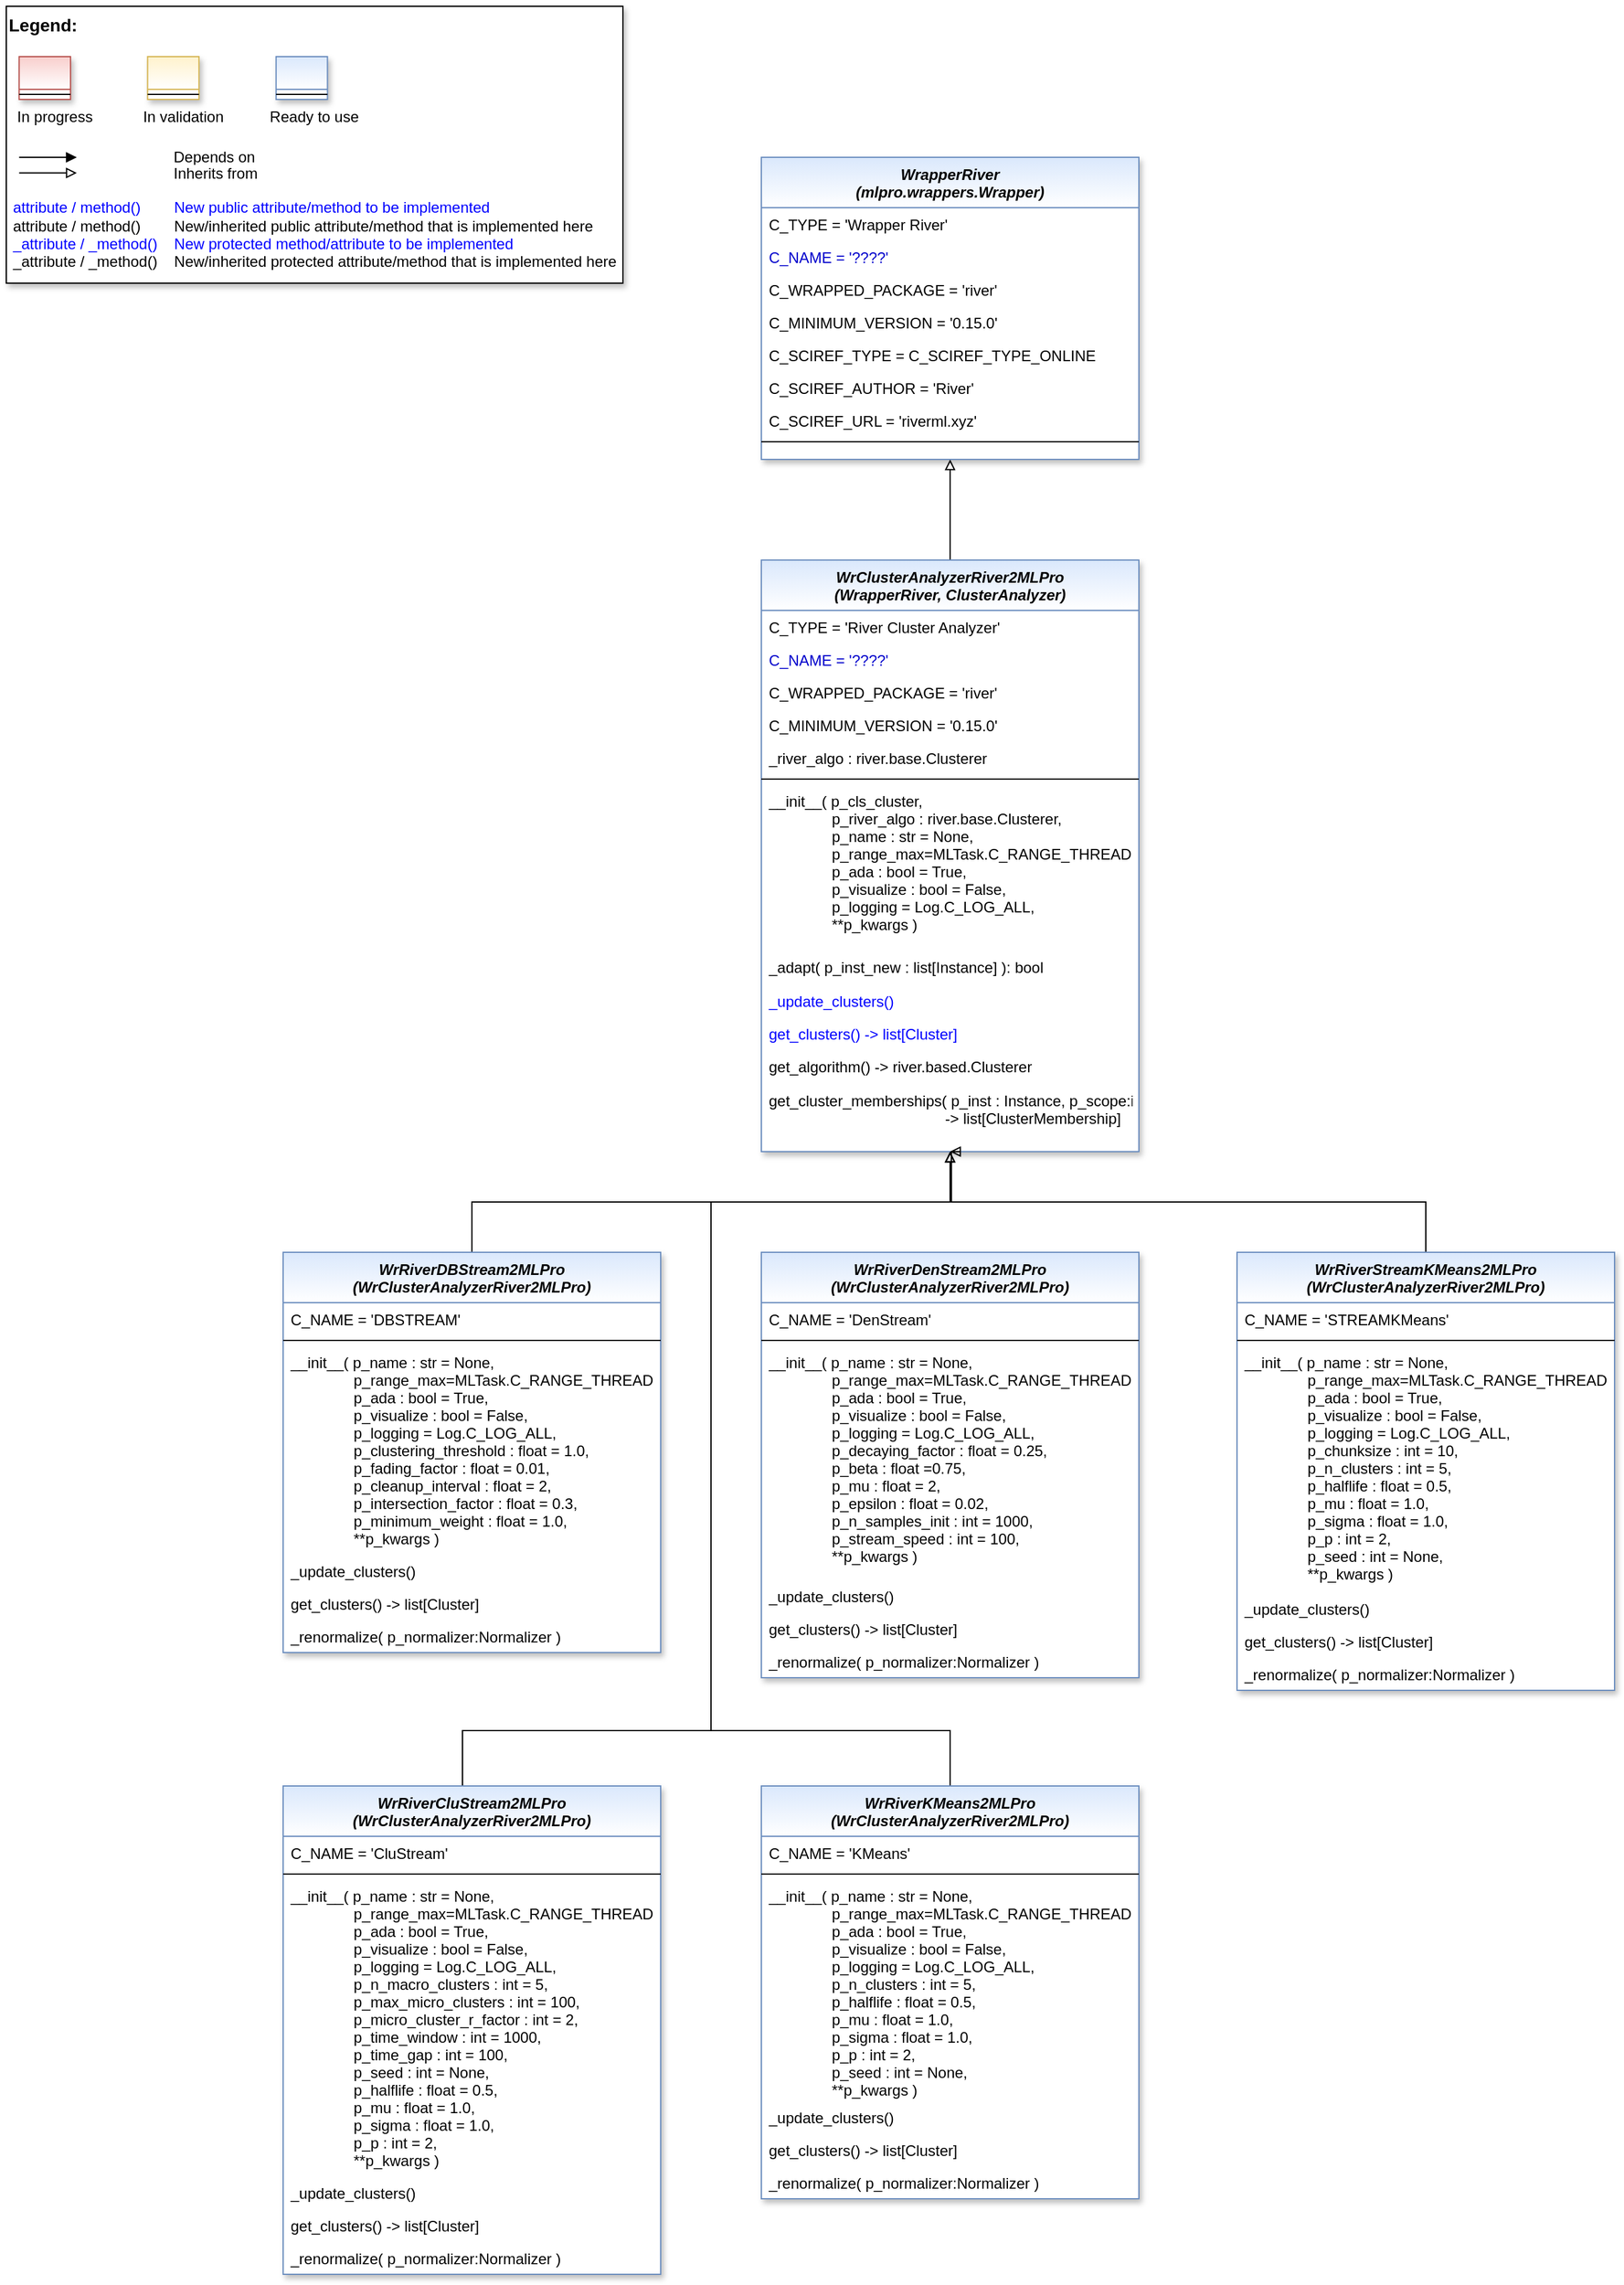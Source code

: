 <mxfile version="21.6.1" type="device">
  <diagram id="C5RBs43oDa-KdzZeNtuy" name="Page-1">
    <mxGraphModel dx="909" dy="683" grid="1" gridSize="10" guides="1" tooltips="1" connect="1" arrows="1" fold="1" page="1" pageScale="1" pageWidth="2336" pageHeight="1654" math="0" shadow="0">
      <root>
        <mxCell id="WIyWlLk6GJQsqaUBKTNV-0" />
        <mxCell id="WIyWlLk6GJQsqaUBKTNV-1" parent="WIyWlLk6GJQsqaUBKTNV-0" />
        <mxCell id="fcJVb3HREh7NScvAmxeq-0" value="" style="group" parent="WIyWlLk6GJQsqaUBKTNV-1" vertex="1" connectable="0">
          <mxGeometry x="40" y="40" width="490" height="220" as="geometry" />
        </mxCell>
        <mxCell id="fcJVb3HREh7NScvAmxeq-1" value="&lt;font color=&quot;#000000&quot; size=&quot;1&quot;&gt;&lt;b style=&quot;font-size: 14px&quot;&gt;Legend:&lt;br&gt;&lt;/b&gt;&lt;/font&gt;&lt;br&gt;&lt;br&gt;&lt;br&gt;&lt;font color=&quot;#0000ff&quot; style=&quot;font-size: 6px&quot;&gt;&lt;br&gt;&lt;/font&gt;&lt;span style=&quot;color: rgb(0 , 0 , 0)&quot;&gt;&lt;font style=&quot;font-size: 4px&quot;&gt;&amp;nbsp; &amp;nbsp;&lt;/font&gt;&amp;nbsp;In progress&amp;nbsp; &amp;nbsp; &amp;nbsp; &amp;nbsp; &amp;nbsp; &amp;nbsp; In validation&amp;nbsp; &amp;nbsp; &amp;nbsp; &amp;nbsp; &amp;nbsp; &amp;nbsp;Ready to use&lt;/span&gt;&lt;font color=&quot;#000000&quot;&gt;&amp;nbsp;&lt;br&gt;&lt;/font&gt;&lt;font color=&quot;#0000ff&quot;&gt;&lt;br&gt;&lt;br&gt;&lt;br&gt;&lt;br&gt;&amp;nbsp;attribute / method()&amp;nbsp; &amp;nbsp; &amp;nbsp; &amp;nbsp; New public attribute/method to be implemented&lt;/font&gt;&lt;br&gt;&lt;font color=&quot;#000000&quot;&gt;&amp;nbsp;&lt;/font&gt;&lt;font color=&quot;#000000&quot;&gt;attribute / method()&lt;span&gt; &lt;/span&gt;&amp;nbsp; &amp;nbsp; &amp;nbsp; &amp;nbsp;New/inherited public attribute/method that is implemented here&lt;br&gt;&lt;/font&gt;&lt;font color=&quot;#0000ff&quot;&gt;&amp;nbsp;_attribute /&amp;nbsp;&lt;/font&gt;&lt;font color=&quot;#0000ff&quot;&gt;_method()&amp;nbsp; &amp;nbsp; New protected method/attribute to be implemented&lt;/font&gt;&lt;br&gt;&lt;font color=&quot;#000000&quot;&gt;&amp;nbsp;_attribute / _method()&amp;nbsp; &amp;nbsp; New/inherited protected attribute/method that is implemented here&lt;br&gt;&lt;/font&gt;&lt;font color=&quot;#000000&quot;&gt;&lt;br&gt;&lt;br&gt;&lt;br&gt;&lt;br&gt;&lt;br&gt;&lt;/font&gt;" style="text;html=1;align=left;verticalAlign=top;whiteSpace=wrap;rounded=0;fontColor=#006600;strokeColor=#000000;shadow=1;fillColor=#ffffff;" parent="fcJVb3HREh7NScvAmxeq-0" vertex="1">
          <mxGeometry width="490.0" height="220" as="geometry" />
        </mxCell>
        <mxCell id="fcJVb3HREh7NScvAmxeq-2" value="Depends on" style="endArrow=block;html=1;labelPosition=right;verticalLabelPosition=middle;align=left;verticalAlign=middle;endFill=1;fontSize=12;" parent="fcJVb3HREh7NScvAmxeq-0" edge="1">
          <mxGeometry x="-1623.125" y="-2180" width="51.042" height="50" as="geometry">
            <mxPoint x="10.208" y="120.003" as="sourcePoint" />
            <mxPoint x="55.991" y="120.003" as="targetPoint" />
            <mxPoint x="98" as="offset" />
            <Array as="points">
              <mxPoint x="30.625" y="120" />
            </Array>
          </mxGeometry>
        </mxCell>
        <mxCell id="fcJVb3HREh7NScvAmxeq-3" value="Inherits from" style="endArrow=block;html=1;labelPosition=right;verticalLabelPosition=middle;align=left;verticalAlign=middle;endFill=0;fontSize=12;" parent="fcJVb3HREh7NScvAmxeq-0" edge="1">
          <mxGeometry x="-1623.125" y="-2180" width="51.042" height="50" as="geometry">
            <mxPoint x="10.208" y="132.385" as="sourcePoint" />
            <mxPoint x="55.991" y="132.385" as="targetPoint" />
            <mxPoint x="98" y="1" as="offset" />
          </mxGeometry>
        </mxCell>
        <mxCell id="fcJVb3HREh7NScvAmxeq-4" value="" style="swimlane;fontStyle=3;align=center;verticalAlign=top;childLayout=stackLayout;horizontal=1;startSize=26;horizontalStack=0;resizeParent=1;resizeLast=0;collapsible=1;marginBottom=0;rounded=0;shadow=1;strokeWidth=1;fillColor=#f8cecc;strokeColor=#b85450;gradientColor=#ffffff;swimlaneFillColor=#ffffff;" parent="fcJVb3HREh7NScvAmxeq-0" vertex="1">
          <mxGeometry x="10.208" y="40" width="40.833" height="34" as="geometry">
            <mxRectangle x="230" y="140" width="160" height="26" as="alternateBounds" />
          </mxGeometry>
        </mxCell>
        <mxCell id="fcJVb3HREh7NScvAmxeq-5" value="" style="line;html=1;strokeWidth=1;align=left;verticalAlign=middle;spacingTop=-1;spacingLeft=3;spacingRight=3;rotatable=0;labelPosition=right;points=[];portConstraint=eastwest;" parent="fcJVb3HREh7NScvAmxeq-4" vertex="1">
          <mxGeometry y="26" width="40.833" height="8" as="geometry" />
        </mxCell>
        <mxCell id="fcJVb3HREh7NScvAmxeq-6" value="" style="swimlane;fontStyle=3;align=center;verticalAlign=top;childLayout=stackLayout;horizontal=1;startSize=26;horizontalStack=0;resizeParent=1;resizeLast=0;collapsible=1;marginBottom=0;rounded=0;shadow=1;strokeWidth=1;fillColor=#fff2cc;strokeColor=#d6b656;gradientColor=#ffffff;swimlaneFillColor=#ffffff;" parent="fcJVb3HREh7NScvAmxeq-0" vertex="1">
          <mxGeometry x="112.292" y="40" width="40.833" height="34" as="geometry">
            <mxRectangle x="230" y="140" width="160" height="26" as="alternateBounds" />
          </mxGeometry>
        </mxCell>
        <mxCell id="fcJVb3HREh7NScvAmxeq-7" value="" style="line;html=1;strokeWidth=1;align=left;verticalAlign=middle;spacingTop=-1;spacingLeft=3;spacingRight=3;rotatable=0;labelPosition=right;points=[];portConstraint=eastwest;" parent="fcJVb3HREh7NScvAmxeq-6" vertex="1">
          <mxGeometry y="26" width="40.833" height="8" as="geometry" />
        </mxCell>
        <mxCell id="fcJVb3HREh7NScvAmxeq-8" value="" style="swimlane;fontStyle=3;align=center;verticalAlign=top;childLayout=stackLayout;horizontal=1;startSize=26;horizontalStack=0;resizeParent=1;resizeLast=0;collapsible=1;marginBottom=0;rounded=0;shadow=1;strokeWidth=1;fillColor=#dae8fc;strokeColor=#6c8ebf;gradientColor=#ffffff;swimlaneFillColor=#ffffff;" parent="fcJVb3HREh7NScvAmxeq-0" vertex="1">
          <mxGeometry x="214.375" y="40" width="40.833" height="34" as="geometry">
            <mxRectangle x="230" y="140" width="160" height="26" as="alternateBounds" />
          </mxGeometry>
        </mxCell>
        <mxCell id="fcJVb3HREh7NScvAmxeq-9" value="" style="line;html=1;strokeWidth=1;align=left;verticalAlign=middle;spacingTop=-1;spacingLeft=3;spacingRight=3;rotatable=0;labelPosition=right;points=[];portConstraint=eastwest;" parent="fcJVb3HREh7NScvAmxeq-8" vertex="1">
          <mxGeometry y="26" width="40.833" height="8" as="geometry" />
        </mxCell>
        <mxCell id="VDMMJ-z0x7ORgm26gUp9-1" style="edgeStyle=orthogonalEdgeStyle;rounded=0;orthogonalLoop=1;jettySize=auto;html=1;exitX=0.475;exitY=0;exitDx=0;exitDy=0;exitPerimeter=0;endArrow=block;endFill=0;" edge="1" parent="WIyWlLk6GJQsqaUBKTNV-1" source="fdyP1tWBDfPf_pqGQ-dC-91">
          <mxGeometry relative="1" as="geometry">
            <mxPoint x="790" y="950" as="targetPoint" />
            <Array as="points">
              <mxPoint x="403" y="1410" />
              <mxPoint x="600" y="1410" />
              <mxPoint x="600" y="990" />
              <mxPoint x="790" y="990" />
            </Array>
          </mxGeometry>
        </mxCell>
        <mxCell id="fdyP1tWBDfPf_pqGQ-dC-91" value="WrRiverCluStream2MLPro&#xa;(WrClusterAnalyzerRiver2MLPro)" style="swimlane;fontStyle=3;align=center;verticalAlign=top;childLayout=stackLayout;horizontal=1;startSize=40;horizontalStack=0;resizeParent=1;resizeLast=0;collapsible=1;marginBottom=0;rounded=0;shadow=1;strokeWidth=1;fillColor=#dae8fc;strokeColor=#6c8ebf;swimlaneFillColor=#ffffff;gradientColor=#FFFFFF;" parent="WIyWlLk6GJQsqaUBKTNV-1" vertex="1">
          <mxGeometry x="260" y="1454" width="300" height="388" as="geometry">
            <mxRectangle x="230" y="140" width="160" height="26" as="alternateBounds" />
          </mxGeometry>
        </mxCell>
        <mxCell id="ha-FynVWbeqEeqbahRzi-0" value="C_NAME = &#39;CluStream&#39;" style="text;align=left;verticalAlign=top;spacingLeft=4;spacingRight=4;overflow=hidden;rotatable=0;points=[[0,0.5],[1,0.5]];portConstraint=eastwest;fontColor=default;" parent="fdyP1tWBDfPf_pqGQ-dC-91" vertex="1">
          <mxGeometry y="40" width="300" height="26" as="geometry" />
        </mxCell>
        <mxCell id="fdyP1tWBDfPf_pqGQ-dC-95" value="" style="line;html=1;strokeWidth=1;align=left;verticalAlign=middle;spacingTop=-1;spacingLeft=3;spacingRight=3;rotatable=0;labelPosition=right;points=[];portConstraint=eastwest;" parent="fdyP1tWBDfPf_pqGQ-dC-91" vertex="1">
          <mxGeometry y="66" width="300" height="8" as="geometry" />
        </mxCell>
        <mxCell id="u_LcHSpNlp2SDuldC6Ik-2" value="__init__( p_name : str = None,&#xa;               p_range_max=MLTask.C_RANGE_THREAD,&#xa;               p_ada : bool = True,&#xa;               p_visualize : bool = False,&#xa;               p_logging = Log.C_LOG_ALL,&#xa;               p_n_macro_clusters : int = 5,&#xa;               p_max_micro_clusters : int = 100,&#xa;               p_micro_cluster_r_factor : int = 2,&#xa;               p_time_window : int = 1000,&#xa;               p_time_gap : int = 100,&#xa;               p_seed : int = None,&#xa;               p_halflife : float = 0.5,&#xa;               p_mu : float = 1.0,&#xa;               p_sigma : float = 1.0,&#xa;               p_p : int = 2,&#xa;               **p_kwargs )" style="text;align=left;verticalAlign=top;spacingLeft=4;spacingRight=4;overflow=hidden;rotatable=0;points=[[0,0.5],[1,0.5]];portConstraint=eastwest;fontColor=default;" parent="fdyP1tWBDfPf_pqGQ-dC-91" vertex="1">
          <mxGeometry y="74" width="300" height="236" as="geometry" />
        </mxCell>
        <mxCell id="N8WSkYGNbk6oIRH1O9-h-4" value="_update_clusters()" style="text;align=left;verticalAlign=top;spacingLeft=4;spacingRight=4;overflow=hidden;rotatable=0;points=[[0,0.5],[1,0.5]];portConstraint=eastwest;fontColor=#000000;" parent="fdyP1tWBDfPf_pqGQ-dC-91" vertex="1">
          <mxGeometry y="310" width="300" height="26" as="geometry" />
        </mxCell>
        <mxCell id="XWg1TdRboVxP77z7iQRp-1" value="get_clusters() -&gt; list[Cluster]" style="text;align=left;verticalAlign=top;spacingLeft=4;spacingRight=4;overflow=hidden;rotatable=0;points=[[0,0.5],[1,0.5]];portConstraint=eastwest;fontColor=default;" parent="fdyP1tWBDfPf_pqGQ-dC-91" vertex="1">
          <mxGeometry y="336" width="300" height="26" as="geometry" />
        </mxCell>
        <mxCell id="zzmXZlHnOZRMGUdrjw9k-4" value="_renormalize( p_normalizer:Normalizer )" style="text;align=left;verticalAlign=top;spacingLeft=4;spacingRight=4;overflow=hidden;rotatable=0;points=[[0,0.5],[1,0.5]];portConstraint=eastwest;fontColor=#000000;" parent="fdyP1tWBDfPf_pqGQ-dC-91" vertex="1">
          <mxGeometry y="362" width="300" height="26" as="geometry" />
        </mxCell>
        <mxCell id="VDMMJ-z0x7ORgm26gUp9-0" value="" style="edgeStyle=orthogonalEdgeStyle;rounded=0;orthogonalLoop=1;jettySize=auto;html=1;entryX=0.5;entryY=1;entryDx=0;entryDy=0;endArrow=block;endFill=0;" edge="1" parent="WIyWlLk6GJQsqaUBKTNV-1" source="2FA-AZclAdWKTxUtMzAQ-14" target="HtcaCpfgHtZqOqSdgNxK-12">
          <mxGeometry relative="1" as="geometry" />
        </mxCell>
        <mxCell id="2FA-AZclAdWKTxUtMzAQ-14" value="WrClusterAnalyzerRiver2MLPro &#xa;(WrapperRiver, ClusterAnalyzer)" style="swimlane;fontStyle=3;align=center;verticalAlign=top;childLayout=stackLayout;horizontal=1;startSize=40;horizontalStack=0;resizeParent=1;resizeLast=0;collapsible=1;marginBottom=0;rounded=0;shadow=1;strokeWidth=1;fillColor=#dae8fc;strokeColor=#6c8ebf;swimlaneFillColor=#ffffff;gradientColor=#FFFFFF;" parent="WIyWlLk6GJQsqaUBKTNV-1" vertex="1">
          <mxGeometry x="640" y="480" width="300" height="470" as="geometry">
            <mxRectangle x="230" y="140" width="160" height="26" as="alternateBounds" />
          </mxGeometry>
        </mxCell>
        <mxCell id="2FA-AZclAdWKTxUtMzAQ-15" value="C_TYPE = &#39;River Cluster Analyzer&#39;" style="text;align=left;verticalAlign=top;spacingLeft=4;spacingRight=4;overflow=hidden;rotatable=0;points=[[0,0.5],[1,0.5]];portConstraint=eastwest;fontColor=default;" parent="2FA-AZclAdWKTxUtMzAQ-14" vertex="1">
          <mxGeometry y="40" width="300" height="26" as="geometry" />
        </mxCell>
        <mxCell id="2FA-AZclAdWKTxUtMzAQ-16" value="C_NAME = &#39;????&#39;" style="text;align=left;verticalAlign=top;spacingLeft=4;spacingRight=4;overflow=hidden;rotatable=0;points=[[0,0.5],[1,0.5]];portConstraint=eastwest;fontColor=#0000CC;" parent="2FA-AZclAdWKTxUtMzAQ-14" vertex="1">
          <mxGeometry y="66" width="300" height="26" as="geometry" />
        </mxCell>
        <mxCell id="2FA-AZclAdWKTxUtMzAQ-32" value="C_WRAPPED_PACKAGE = &#39;river&#39;" style="text;align=left;verticalAlign=top;spacingLeft=4;spacingRight=4;overflow=hidden;rotatable=0;points=[[0,0.5],[1,0.5]];portConstraint=eastwest;fontColor=default;" parent="2FA-AZclAdWKTxUtMzAQ-14" vertex="1">
          <mxGeometry y="92" width="300" height="26" as="geometry" />
        </mxCell>
        <mxCell id="2FA-AZclAdWKTxUtMzAQ-33" value="C_MINIMUM_VERSION = &#39;0.15.0&#39;" style="text;align=left;verticalAlign=top;spacingLeft=4;spacingRight=4;overflow=hidden;rotatable=0;points=[[0,0.5],[1,0.5]];portConstraint=eastwest;fontColor=default;" parent="2FA-AZclAdWKTxUtMzAQ-14" vertex="1">
          <mxGeometry y="118" width="300" height="26" as="geometry" />
        </mxCell>
        <mxCell id="2FA-AZclAdWKTxUtMzAQ-34" value="_river_algo : river.base.Clusterer" style="text;align=left;verticalAlign=top;spacingLeft=4;spacingRight=4;overflow=hidden;rotatable=0;points=[[0,0.5],[1,0.5]];portConstraint=eastwest;fontColor=default;" parent="2FA-AZclAdWKTxUtMzAQ-14" vertex="1">
          <mxGeometry y="144" width="300" height="26" as="geometry" />
        </mxCell>
        <mxCell id="2FA-AZclAdWKTxUtMzAQ-25" value="" style="line;html=1;strokeWidth=1;align=left;verticalAlign=middle;spacingTop=-1;spacingLeft=3;spacingRight=3;rotatable=0;labelPosition=right;points=[];portConstraint=eastwest;" parent="2FA-AZclAdWKTxUtMzAQ-14" vertex="1">
          <mxGeometry y="170" width="300" height="8" as="geometry" />
        </mxCell>
        <mxCell id="2FA-AZclAdWKTxUtMzAQ-26" value="__init__( p_cls_cluster,&#xa;               p_river_algo : river.base.Clusterer,&#xa;               p_name : str = None,&#xa;               p_range_max=MLTask.C_RANGE_THREAD,&#xa;               p_ada : bool = True,&#xa;               p_visualize : bool = False,&#xa;               p_logging = Log.C_LOG_ALL,&#xa;               **p_kwargs )" style="text;align=left;verticalAlign=top;spacingLeft=4;spacingRight=4;overflow=hidden;rotatable=0;points=[[0,0.5],[1,0.5]];portConstraint=eastwest;fontColor=default;" parent="2FA-AZclAdWKTxUtMzAQ-14" vertex="1">
          <mxGeometry y="178" width="300" height="132" as="geometry" />
        </mxCell>
        <mxCell id="2FA-AZclAdWKTxUtMzAQ-27" value="_adapt( p_inst_new : list[Instance] ): bool" style="text;align=left;verticalAlign=top;spacingLeft=4;spacingRight=4;overflow=hidden;rotatable=0;points=[[0,0.5],[1,0.5]];portConstraint=eastwest;fontColor=default;" parent="2FA-AZclAdWKTxUtMzAQ-14" vertex="1">
          <mxGeometry y="310" width="300" height="27" as="geometry" />
        </mxCell>
        <mxCell id="N8WSkYGNbk6oIRH1O9-h-0" value="_update_clusters()" style="text;align=left;verticalAlign=top;spacingLeft=4;spacingRight=4;overflow=hidden;rotatable=0;points=[[0,0.5],[1,0.5]];portConstraint=eastwest;fontColor=#0000FF;" parent="2FA-AZclAdWKTxUtMzAQ-14" vertex="1">
          <mxGeometry y="337" width="300" height="26" as="geometry" />
        </mxCell>
        <mxCell id="2FA-AZclAdWKTxUtMzAQ-28" value="get_clusters() -&gt; list[Cluster]" style="text;align=left;verticalAlign=top;spacingLeft=4;spacingRight=4;overflow=hidden;rotatable=0;points=[[0,0.5],[1,0.5]];portConstraint=eastwest;fontColor=#0000FF;" parent="2FA-AZclAdWKTxUtMzAQ-14" vertex="1">
          <mxGeometry y="363" width="300" height="26" as="geometry" />
        </mxCell>
        <mxCell id="XWg1TdRboVxP77z7iQRp-0" value="get_algorithm() -&gt; river.based.Clusterer" style="text;align=left;verticalAlign=top;spacingLeft=4;spacingRight=4;overflow=hidden;rotatable=0;points=[[0,0.5],[1,0.5]];portConstraint=eastwest;fontColor=default;" parent="2FA-AZclAdWKTxUtMzAQ-14" vertex="1">
          <mxGeometry y="389" width="300" height="27" as="geometry" />
        </mxCell>
        <mxCell id="2FA-AZclAdWKTxUtMzAQ-29" value="get_cluster_memberships( p_inst : Instance, p_scope:int ) &#xa;                                          -&gt; list[ClusterMembership]" style="text;align=left;verticalAlign=top;spacingLeft=4;spacingRight=4;overflow=hidden;rotatable=0;points=[[0,0.5],[1,0.5]];portConstraint=eastwest;fontColor=#000000;" parent="2FA-AZclAdWKTxUtMzAQ-14" vertex="1">
          <mxGeometry y="416" width="300" height="39" as="geometry" />
        </mxCell>
        <mxCell id="N8WSkYGNbk6oIRH1O9-h-8" style="edgeStyle=orthogonalEdgeStyle;rounded=0;orthogonalLoop=1;jettySize=auto;html=1;exitX=0.5;exitY=0;exitDx=0;exitDy=0;entryX=0.5;entryY=1;entryDx=0;entryDy=0;endArrow=block;endFill=0;" parent="WIyWlLk6GJQsqaUBKTNV-1" source="2FA-AZclAdWKTxUtMzAQ-35" target="2FA-AZclAdWKTxUtMzAQ-14" edge="1">
          <mxGeometry relative="1" as="geometry">
            <Array as="points">
              <mxPoint x="410" y="990" />
              <mxPoint x="790" y="990" />
            </Array>
          </mxGeometry>
        </mxCell>
        <mxCell id="2FA-AZclAdWKTxUtMzAQ-35" value="WrRiverDBStream2MLPro&#xa;(WrClusterAnalyzerRiver2MLPro)" style="swimlane;fontStyle=3;align=center;verticalAlign=top;childLayout=stackLayout;horizontal=1;startSize=40;horizontalStack=0;resizeParent=1;resizeLast=0;collapsible=1;marginBottom=0;rounded=0;shadow=1;strokeWidth=1;fillColor=#dae8fc;strokeColor=#6c8ebf;swimlaneFillColor=#ffffff;gradientColor=#FFFFFF;" parent="WIyWlLk6GJQsqaUBKTNV-1" vertex="1">
          <mxGeometry x="260" y="1030" width="300" height="318" as="geometry">
            <mxRectangle x="230" y="140" width="160" height="26" as="alternateBounds" />
          </mxGeometry>
        </mxCell>
        <mxCell id="2FA-AZclAdWKTxUtMzAQ-36" value="C_NAME = &#39;DBSTREAM&#39;" style="text;align=left;verticalAlign=top;spacingLeft=4;spacingRight=4;overflow=hidden;rotatable=0;points=[[0,0.5],[1,0.5]];portConstraint=eastwest;fontColor=default;" parent="2FA-AZclAdWKTxUtMzAQ-35" vertex="1">
          <mxGeometry y="40" width="300" height="26" as="geometry" />
        </mxCell>
        <mxCell id="2FA-AZclAdWKTxUtMzAQ-38" value="" style="line;html=1;strokeWidth=1;align=left;verticalAlign=middle;spacingTop=-1;spacingLeft=3;spacingRight=3;rotatable=0;labelPosition=right;points=[];portConstraint=eastwest;" parent="2FA-AZclAdWKTxUtMzAQ-35" vertex="1">
          <mxGeometry y="66" width="300" height="8" as="geometry" />
        </mxCell>
        <mxCell id="2FA-AZclAdWKTxUtMzAQ-39" value="__init__( p_name : str = None,&#xa;               p_range_max=MLTask.C_RANGE_THREAD,&#xa;               p_ada : bool = True,&#xa;               p_visualize : bool = False,&#xa;               p_logging = Log.C_LOG_ALL,&#xa;               p_clustering_threshold : float = 1.0,&#xa;               p_fading_factor : float = 0.01,&#xa;               p_cleanup_interval : float = 2,&#xa;               p_intersection_factor : float = 0.3,&#xa;               p_minimum_weight : float = 1.0,                 &#xa;               **p_kwargs )" style="text;align=left;verticalAlign=top;spacingLeft=4;spacingRight=4;overflow=hidden;rotatable=0;points=[[0,0.5],[1,0.5]];portConstraint=eastwest;fontColor=default;" parent="2FA-AZclAdWKTxUtMzAQ-35" vertex="1">
          <mxGeometry y="74" width="300" height="166" as="geometry" />
        </mxCell>
        <mxCell id="N8WSkYGNbk6oIRH1O9-h-1" value="_update_clusters()" style="text;align=left;verticalAlign=top;spacingLeft=4;spacingRight=4;overflow=hidden;rotatable=0;points=[[0,0.5],[1,0.5]];portConstraint=eastwest;fontColor=#000000;" parent="2FA-AZclAdWKTxUtMzAQ-35" vertex="1">
          <mxGeometry y="240" width="300" height="26" as="geometry" />
        </mxCell>
        <mxCell id="2FA-AZclAdWKTxUtMzAQ-41" value="get_clusters() -&gt; list[Cluster]" style="text;align=left;verticalAlign=top;spacingLeft=4;spacingRight=4;overflow=hidden;rotatable=0;points=[[0,0.5],[1,0.5]];portConstraint=eastwest;fontColor=default;" parent="2FA-AZclAdWKTxUtMzAQ-35" vertex="1">
          <mxGeometry y="266" width="300" height="26" as="geometry" />
        </mxCell>
        <mxCell id="zzmXZlHnOZRMGUdrjw9k-0" value="_renormalize( p_normalizer:Normalizer )" style="text;align=left;verticalAlign=top;spacingLeft=4;spacingRight=4;overflow=hidden;rotatable=0;points=[[0,0.5],[1,0.5]];portConstraint=eastwest;fontColor=#000000;" parent="2FA-AZclAdWKTxUtMzAQ-35" vertex="1">
          <mxGeometry y="292" width="300" height="26" as="geometry" />
        </mxCell>
        <mxCell id="2FA-AZclAdWKTxUtMzAQ-44" value="WrRiverDenStream2MLPro&#xa;(WrClusterAnalyzerRiver2MLPro)" style="swimlane;fontStyle=3;align=center;verticalAlign=top;childLayout=stackLayout;horizontal=1;startSize=40;horizontalStack=0;resizeParent=1;resizeLast=0;collapsible=1;marginBottom=0;rounded=0;shadow=1;strokeWidth=1;fillColor=#dae8fc;strokeColor=#6c8ebf;swimlaneFillColor=#ffffff;gradientColor=#FFFFFF;" parent="WIyWlLk6GJQsqaUBKTNV-1" vertex="1">
          <mxGeometry x="640" y="1030" width="300" height="338" as="geometry">
            <mxRectangle x="230" y="140" width="160" height="26" as="alternateBounds" />
          </mxGeometry>
        </mxCell>
        <mxCell id="2FA-AZclAdWKTxUtMzAQ-45" value="C_NAME = &#39;DenStream&#39;" style="text;align=left;verticalAlign=top;spacingLeft=4;spacingRight=4;overflow=hidden;rotatable=0;points=[[0,0.5],[1,0.5]];portConstraint=eastwest;fontColor=default;" parent="2FA-AZclAdWKTxUtMzAQ-44" vertex="1">
          <mxGeometry y="40" width="300" height="26" as="geometry" />
        </mxCell>
        <mxCell id="2FA-AZclAdWKTxUtMzAQ-47" value="" style="line;html=1;strokeWidth=1;align=left;verticalAlign=middle;spacingTop=-1;spacingLeft=3;spacingRight=3;rotatable=0;labelPosition=right;points=[];portConstraint=eastwest;" parent="2FA-AZclAdWKTxUtMzAQ-44" vertex="1">
          <mxGeometry y="66" width="300" height="8" as="geometry" />
        </mxCell>
        <mxCell id="XWg1TdRboVxP77z7iQRp-3" value="__init__( p_name : str = None,&#xa;               p_range_max=MLTask.C_RANGE_THREAD,&#xa;               p_ada : bool = True,&#xa;               p_visualize : bool = False,&#xa;               p_logging = Log.C_LOG_ALL,&#xa;               p_decaying_factor : float = 0.25,&#xa;               p_beta : float =0.75,&#xa;               p_mu : float = 2,&#xa;               p_epsilon : float = 0.02,&#xa;               p_n_samples_init : int = 1000,&#xa;               p_stream_speed : int = 100,                 &#xa;               **p_kwargs )" style="text;align=left;verticalAlign=top;spacingLeft=4;spacingRight=4;overflow=hidden;rotatable=0;points=[[0,0.5],[1,0.5]];portConstraint=eastwest;fontColor=default;" parent="2FA-AZclAdWKTxUtMzAQ-44" vertex="1">
          <mxGeometry y="74" width="300" height="186" as="geometry" />
        </mxCell>
        <mxCell id="N8WSkYGNbk6oIRH1O9-h-2" value="_update_clusters()" style="text;align=left;verticalAlign=top;spacingLeft=4;spacingRight=4;overflow=hidden;rotatable=0;points=[[0,0.5],[1,0.5]];portConstraint=eastwest;fontColor=#000000;" parent="2FA-AZclAdWKTxUtMzAQ-44" vertex="1">
          <mxGeometry y="260" width="300" height="26" as="geometry" />
        </mxCell>
        <mxCell id="XWg1TdRboVxP77z7iQRp-2" value="get_clusters() -&gt; list[Cluster]" style="text;align=left;verticalAlign=top;spacingLeft=4;spacingRight=4;overflow=hidden;rotatable=0;points=[[0,0.5],[1,0.5]];portConstraint=eastwest;fontColor=default;" parent="2FA-AZclAdWKTxUtMzAQ-44" vertex="1">
          <mxGeometry y="286" width="300" height="26" as="geometry" />
        </mxCell>
        <mxCell id="zzmXZlHnOZRMGUdrjw9k-1" value="_renormalize( p_normalizer:Normalizer )" style="text;align=left;verticalAlign=top;spacingLeft=4;spacingRight=4;overflow=hidden;rotatable=0;points=[[0,0.5],[1,0.5]];portConstraint=eastwest;fontColor=#000000;" parent="2FA-AZclAdWKTxUtMzAQ-44" vertex="1">
          <mxGeometry y="312" width="300" height="26" as="geometry" />
        </mxCell>
        <mxCell id="HtcaCpfgHtZqOqSdgNxK-12" value="WrapperRiver &#xa;(mlpro.wrappers.Wrapper)" style="swimlane;fontStyle=3;align=center;verticalAlign=top;childLayout=stackLayout;horizontal=1;startSize=40;horizontalStack=0;resizeParent=1;resizeLast=0;collapsible=1;marginBottom=0;rounded=0;shadow=1;strokeWidth=1;fillColor=#dae8fc;strokeColor=#6c8ebf;swimlaneFillColor=#ffffff;gradientColor=#FFFFFF;" parent="WIyWlLk6GJQsqaUBKTNV-1" vertex="1">
          <mxGeometry x="640" y="160" width="300" height="240" as="geometry">
            <mxRectangle x="230" y="140" width="160" height="26" as="alternateBounds" />
          </mxGeometry>
        </mxCell>
        <mxCell id="HtcaCpfgHtZqOqSdgNxK-24" value="C_TYPE = &#39;Wrapper River&#39;" style="text;align=left;verticalAlign=top;spacingLeft=4;spacingRight=4;overflow=hidden;rotatable=0;points=[[0,0.5],[1,0.5]];portConstraint=eastwest;fontColor=default;" parent="HtcaCpfgHtZqOqSdgNxK-12" vertex="1">
          <mxGeometry y="40" width="300" height="26" as="geometry" />
        </mxCell>
        <mxCell id="HtcaCpfgHtZqOqSdgNxK-14" value="C_NAME = &#39;????&#39;" style="text;align=left;verticalAlign=top;spacingLeft=4;spacingRight=4;overflow=hidden;rotatable=0;points=[[0,0.5],[1,0.5]];portConstraint=eastwest;fontColor=#0000CC;" parent="HtcaCpfgHtZqOqSdgNxK-12" vertex="1">
          <mxGeometry y="66" width="300" height="26" as="geometry" />
        </mxCell>
        <mxCell id="HtcaCpfgHtZqOqSdgNxK-15" value="C_WRAPPED_PACKAGE = &#39;river&#39;" style="text;align=left;verticalAlign=top;spacingLeft=4;spacingRight=4;overflow=hidden;rotatable=0;points=[[0,0.5],[1,0.5]];portConstraint=eastwest;fontColor=default;" parent="HtcaCpfgHtZqOqSdgNxK-12" vertex="1">
          <mxGeometry y="92" width="300" height="26" as="geometry" />
        </mxCell>
        <mxCell id="HtcaCpfgHtZqOqSdgNxK-16" value="C_MINIMUM_VERSION = &#39;0.15.0&#39;" style="text;align=left;verticalAlign=top;spacingLeft=4;spacingRight=4;overflow=hidden;rotatable=0;points=[[0,0.5],[1,0.5]];portConstraint=eastwest;fontColor=default;" parent="HtcaCpfgHtZqOqSdgNxK-12" vertex="1">
          <mxGeometry y="118" width="300" height="26" as="geometry" />
        </mxCell>
        <mxCell id="HtcaCpfgHtZqOqSdgNxK-25" value="C_SCIREF_TYPE = C_SCIREF_TYPE_ONLINE" style="text;align=left;verticalAlign=top;spacingLeft=4;spacingRight=4;overflow=hidden;rotatable=0;points=[[0,0.5],[1,0.5]];portConstraint=eastwest;fontColor=default;" parent="HtcaCpfgHtZqOqSdgNxK-12" vertex="1">
          <mxGeometry y="144" width="300" height="26" as="geometry" />
        </mxCell>
        <mxCell id="HtcaCpfgHtZqOqSdgNxK-26" value="C_SCIREF_AUTHOR = &#39;River&#39;" style="text;align=left;verticalAlign=top;spacingLeft=4;spacingRight=4;overflow=hidden;rotatable=0;points=[[0,0.5],[1,0.5]];portConstraint=eastwest;fontColor=default;" parent="HtcaCpfgHtZqOqSdgNxK-12" vertex="1">
          <mxGeometry y="170" width="300" height="26" as="geometry" />
        </mxCell>
        <mxCell id="HtcaCpfgHtZqOqSdgNxK-27" value="C_SCIREF_URL = &#39;riverml.xyz&#39;" style="text;align=left;verticalAlign=top;spacingLeft=4;spacingRight=4;overflow=hidden;rotatable=0;points=[[0,0.5],[1,0.5]];portConstraint=eastwest;fontColor=default;" parent="HtcaCpfgHtZqOqSdgNxK-12" vertex="1">
          <mxGeometry y="196" width="300" height="26" as="geometry" />
        </mxCell>
        <mxCell id="HtcaCpfgHtZqOqSdgNxK-19" value="" style="line;html=1;strokeWidth=1;align=left;verticalAlign=middle;spacingTop=-1;spacingLeft=3;spacingRight=3;rotatable=0;labelPosition=right;points=[];portConstraint=eastwest;" parent="HtcaCpfgHtZqOqSdgNxK-12" vertex="1">
          <mxGeometry y="222" width="300" height="8" as="geometry" />
        </mxCell>
        <mxCell id="N8WSkYGNbk6oIRH1O9-h-9" style="edgeStyle=orthogonalEdgeStyle;rounded=0;orthogonalLoop=1;jettySize=auto;html=1;exitX=0.5;exitY=0;exitDx=0;exitDy=0;entryX=0.5;entryY=1;entryDx=0;entryDy=0;endArrow=block;endFill=0;" parent="WIyWlLk6GJQsqaUBKTNV-1" source="XWg1TdRboVxP77z7iQRp-4" target="2FA-AZclAdWKTxUtMzAQ-14" edge="1">
          <mxGeometry relative="1" as="geometry">
            <mxPoint x="810" y="950" as="targetPoint" />
            <Array as="points">
              <mxPoint x="790" y="1410" />
              <mxPoint x="600" y="1410" />
              <mxPoint x="600" y="990" />
              <mxPoint x="790" y="990" />
            </Array>
          </mxGeometry>
        </mxCell>
        <mxCell id="XWg1TdRboVxP77z7iQRp-4" value="WrRiverKMeans2MLPro&#xa;(WrClusterAnalyzerRiver2MLPro)" style="swimlane;fontStyle=3;align=center;verticalAlign=top;childLayout=stackLayout;horizontal=1;startSize=40;horizontalStack=0;resizeParent=1;resizeLast=0;collapsible=1;marginBottom=0;rounded=0;shadow=1;strokeWidth=1;fillColor=#dae8fc;strokeColor=#6c8ebf;swimlaneFillColor=#ffffff;gradientColor=#FFFFFF;" parent="WIyWlLk6GJQsqaUBKTNV-1" vertex="1">
          <mxGeometry x="640" y="1454" width="300" height="328" as="geometry">
            <mxRectangle x="230" y="140" width="160" height="26" as="alternateBounds" />
          </mxGeometry>
        </mxCell>
        <mxCell id="XWg1TdRboVxP77z7iQRp-5" value="C_NAME = &#39;KMeans&#39;" style="text;align=left;verticalAlign=top;spacingLeft=4;spacingRight=4;overflow=hidden;rotatable=0;points=[[0,0.5],[1,0.5]];portConstraint=eastwest;fontColor=default;" parent="XWg1TdRboVxP77z7iQRp-4" vertex="1">
          <mxGeometry y="40" width="300" height="26" as="geometry" />
        </mxCell>
        <mxCell id="XWg1TdRboVxP77z7iQRp-7" value="" style="line;html=1;strokeWidth=1;align=left;verticalAlign=middle;spacingTop=-1;spacingLeft=3;spacingRight=3;rotatable=0;labelPosition=right;points=[];portConstraint=eastwest;" parent="XWg1TdRboVxP77z7iQRp-4" vertex="1">
          <mxGeometry y="66" width="300" height="8" as="geometry" />
        </mxCell>
        <mxCell id="XWg1TdRboVxP77z7iQRp-8" value="__init__( p_name : str = None,&#xa;               p_range_max=MLTask.C_RANGE_THREAD,&#xa;               p_ada : bool = True,&#xa;               p_visualize : bool = False,&#xa;               p_logging = Log.C_LOG_ALL,&#xa;               p_n_clusters : int = 5,&#xa;               p_halflife : float = 0.5,&#xa;               p_mu : float = 1.0,&#xa;               p_sigma : float = 1.0,&#xa;               p_p : int = 2,&#xa;               p_seed : int = None,&#xa;               **p_kwargs )" style="text;align=left;verticalAlign=top;spacingLeft=4;spacingRight=4;overflow=hidden;rotatable=0;points=[[0,0.5],[1,0.5]];portConstraint=eastwest;fontColor=default;" parent="XWg1TdRboVxP77z7iQRp-4" vertex="1">
          <mxGeometry y="74" width="300" height="176" as="geometry" />
        </mxCell>
        <mxCell id="N8WSkYGNbk6oIRH1O9-h-5" value="_update_clusters()" style="text;align=left;verticalAlign=top;spacingLeft=4;spacingRight=4;overflow=hidden;rotatable=0;points=[[0,0.5],[1,0.5]];portConstraint=eastwest;fontColor=#000000;" parent="XWg1TdRboVxP77z7iQRp-4" vertex="1">
          <mxGeometry y="250" width="300" height="26" as="geometry" />
        </mxCell>
        <mxCell id="XWg1TdRboVxP77z7iQRp-9" value="get_clusters() -&gt; list[Cluster]" style="text;align=left;verticalAlign=top;spacingLeft=4;spacingRight=4;overflow=hidden;rotatable=0;points=[[0,0.5],[1,0.5]];portConstraint=eastwest;fontColor=default;" parent="XWg1TdRboVxP77z7iQRp-4" vertex="1">
          <mxGeometry y="276" width="300" height="26" as="geometry" />
        </mxCell>
        <mxCell id="zzmXZlHnOZRMGUdrjw9k-3" value="_renormalize( p_normalizer:Normalizer )" style="text;align=left;verticalAlign=top;spacingLeft=4;spacingRight=4;overflow=hidden;rotatable=0;points=[[0,0.5],[1,0.5]];portConstraint=eastwest;fontColor=#000000;" parent="XWg1TdRboVxP77z7iQRp-4" vertex="1">
          <mxGeometry y="302" width="300" height="26" as="geometry" />
        </mxCell>
        <mxCell id="VDMMJ-z0x7ORgm26gUp9-2" style="edgeStyle=orthogonalEdgeStyle;rounded=0;orthogonalLoop=1;jettySize=auto;html=1;endArrow=block;endFill=0;" edge="1" parent="WIyWlLk6GJQsqaUBKTNV-1" source="XWg1TdRboVxP77z7iQRp-11">
          <mxGeometry relative="1" as="geometry">
            <mxPoint x="790" y="950" as="targetPoint" />
            <Array as="points">
              <mxPoint x="1168" y="990" />
              <mxPoint x="791" y="990" />
              <mxPoint x="791" y="950" />
            </Array>
          </mxGeometry>
        </mxCell>
        <mxCell id="XWg1TdRboVxP77z7iQRp-11" value="WrRiverStreamKMeans2MLPro&#xa;(WrClusterAnalyzerRiver2MLPro)" style="swimlane;fontStyle=3;align=center;verticalAlign=top;childLayout=stackLayout;horizontal=1;startSize=40;horizontalStack=0;resizeParent=1;resizeLast=0;collapsible=1;marginBottom=0;rounded=0;shadow=1;strokeWidth=1;fillColor=#dae8fc;strokeColor=#6c8ebf;swimlaneFillColor=#ffffff;gradientColor=#FFFFFF;" parent="WIyWlLk6GJQsqaUBKTNV-1" vertex="1">
          <mxGeometry x="1018" y="1030" width="300" height="348" as="geometry">
            <mxRectangle x="230" y="140" width="160" height="26" as="alternateBounds" />
          </mxGeometry>
        </mxCell>
        <mxCell id="XWg1TdRboVxP77z7iQRp-12" value="C_NAME = &#39;STREAMKMeans&#39;" style="text;align=left;verticalAlign=top;spacingLeft=4;spacingRight=4;overflow=hidden;rotatable=0;points=[[0,0.5],[1,0.5]];portConstraint=eastwest;fontColor=default;" parent="XWg1TdRboVxP77z7iQRp-11" vertex="1">
          <mxGeometry y="40" width="300" height="26" as="geometry" />
        </mxCell>
        <mxCell id="XWg1TdRboVxP77z7iQRp-14" value="" style="line;html=1;strokeWidth=1;align=left;verticalAlign=middle;spacingTop=-1;spacingLeft=3;spacingRight=3;rotatable=0;labelPosition=right;points=[];portConstraint=eastwest;" parent="XWg1TdRboVxP77z7iQRp-11" vertex="1">
          <mxGeometry y="66" width="300" height="8" as="geometry" />
        </mxCell>
        <mxCell id="XWg1TdRboVxP77z7iQRp-15" value="__init__( p_name : str = None,&#xa;               p_range_max=MLTask.C_RANGE_THREAD,&#xa;               p_ada : bool = True,&#xa;               p_visualize : bool = False,&#xa;               p_logging = Log.C_LOG_ALL,&#xa;               p_chunksize : int = 10,&#xa;               p_n_clusters : int = 5,&#xa;               p_halflife : float = 0.5,&#xa;               p_mu : float = 1.0,&#xa;               p_sigma : float = 1.0,&#xa;               p_p : int = 2,&#xa;               p_seed : int = None,&#xa;               **p_kwargs )" style="text;align=left;verticalAlign=top;spacingLeft=4;spacingRight=4;overflow=hidden;rotatable=0;points=[[0,0.5],[1,0.5]];portConstraint=eastwest;fontColor=default;" parent="XWg1TdRboVxP77z7iQRp-11" vertex="1">
          <mxGeometry y="74" width="300" height="196" as="geometry" />
        </mxCell>
        <mxCell id="N8WSkYGNbk6oIRH1O9-h-3" value="_update_clusters()" style="text;align=left;verticalAlign=top;spacingLeft=4;spacingRight=4;overflow=hidden;rotatable=0;points=[[0,0.5],[1,0.5]];portConstraint=eastwest;fontColor=#000000;" parent="XWg1TdRboVxP77z7iQRp-11" vertex="1">
          <mxGeometry y="270" width="300" height="26" as="geometry" />
        </mxCell>
        <mxCell id="XWg1TdRboVxP77z7iQRp-16" value="get_clusters() -&gt; list[Cluster]" style="text;align=left;verticalAlign=top;spacingLeft=4;spacingRight=4;overflow=hidden;rotatable=0;points=[[0,0.5],[1,0.5]];portConstraint=eastwest;fontColor=default;" parent="XWg1TdRboVxP77z7iQRp-11" vertex="1">
          <mxGeometry y="296" width="300" height="26" as="geometry" />
        </mxCell>
        <mxCell id="zzmXZlHnOZRMGUdrjw9k-2" value="_renormalize( p_normalizer:Normalizer )" style="text;align=left;verticalAlign=top;spacingLeft=4;spacingRight=4;overflow=hidden;rotatable=0;points=[[0,0.5],[1,0.5]];portConstraint=eastwest;fontColor=#000000;" parent="XWg1TdRboVxP77z7iQRp-11" vertex="1">
          <mxGeometry y="322" width="300" height="26" as="geometry" />
        </mxCell>
      </root>
    </mxGraphModel>
  </diagram>
</mxfile>
